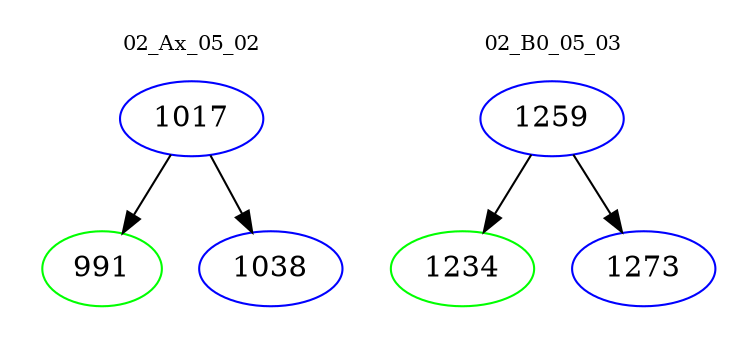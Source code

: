 digraph{
subgraph cluster_0 {
color = white
label = "02_Ax_05_02";
fontsize=10;
T0_1017 [label="1017", color="blue"]
T0_1017 -> T0_991 [color="black"]
T0_991 [label="991", color="green"]
T0_1017 -> T0_1038 [color="black"]
T0_1038 [label="1038", color="blue"]
}
subgraph cluster_1 {
color = white
label = "02_B0_05_03";
fontsize=10;
T1_1259 [label="1259", color="blue"]
T1_1259 -> T1_1234 [color="black"]
T1_1234 [label="1234", color="green"]
T1_1259 -> T1_1273 [color="black"]
T1_1273 [label="1273", color="blue"]
}
}

